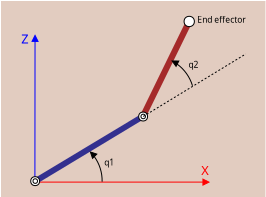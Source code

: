 <?xml version="1.0" encoding="UTF-8"?>
<dia:diagram xmlns:dia="http://www.lysator.liu.se/~alla/dia/">
  <dia:layer name="Arrière-plan" visible="true" connectable="true" active="true">
    <dia:object type="Standard - Box" version="0" id="O0">
      <dia:attribute name="obj_pos">
        <dia:point val="32.33,-14.048"/>
      </dia:attribute>
      <dia:attribute name="obj_bb">
        <dia:rectangle val="32.28,-14.098;45.502,-4.298"/>
      </dia:attribute>
      <dia:attribute name="elem_corner">
        <dia:point val="32.33,-14.048"/>
      </dia:attribute>
      <dia:attribute name="elem_width">
        <dia:real val="13.122"/>
      </dia:attribute>
      <dia:attribute name="elem_height">
        <dia:real val="9.7"/>
      </dia:attribute>
      <dia:attribute name="border_color">
        <dia:color val="#e2ccc0ff"/>
      </dia:attribute>
      <dia:attribute name="inner_color">
        <dia:color val="#e2ccc0ff"/>
      </dia:attribute>
      <dia:attribute name="show_background">
        <dia:boolean val="true"/>
      </dia:attribute>
    </dia:object>
    <dia:object type="Standard - Line" version="0" id="O1">
      <dia:attribute name="obj_pos">
        <dia:point val="33.925,-5.044"/>
      </dia:attribute>
      <dia:attribute name="obj_bb">
        <dia:rectangle val="33.9,-5.232;42.733,-4.851"/>
      </dia:attribute>
      <dia:attribute name="conn_endpoints">
        <dia:point val="33.925,-5.044"/>
        <dia:point val="42.702,-5.042"/>
      </dia:attribute>
      <dia:attribute name="numcp">
        <dia:int val="1"/>
      </dia:attribute>
      <dia:attribute name="line_color">
        <dia:color val="#ff0000ff"/>
      </dia:attribute>
      <dia:attribute name="line_width">
        <dia:real val="0.05"/>
      </dia:attribute>
      <dia:attribute name="end_arrow">
        <dia:enum val="3"/>
      </dia:attribute>
      <dia:attribute name="end_arrow_length">
        <dia:real val="0.3"/>
      </dia:attribute>
      <dia:attribute name="end_arrow_width">
        <dia:real val="0.3"/>
      </dia:attribute>
    </dia:object>
    <dia:object type="Standard - Line" version="0" id="O2">
      <dia:attribute name="obj_pos">
        <dia:point val="33.975,-5.044"/>
      </dia:attribute>
      <dia:attribute name="obj_bb">
        <dia:rectangle val="33.791,-12.434;34.172,-5.019"/>
      </dia:attribute>
      <dia:attribute name="conn_endpoints">
        <dia:point val="33.975,-5.044"/>
        <dia:point val="33.982,-12.403"/>
      </dia:attribute>
      <dia:attribute name="numcp">
        <dia:int val="1"/>
      </dia:attribute>
      <dia:attribute name="line_color">
        <dia:color val="#0000ffff"/>
      </dia:attribute>
      <dia:attribute name="line_width">
        <dia:real val="0.05"/>
      </dia:attribute>
      <dia:attribute name="end_arrow">
        <dia:enum val="3"/>
      </dia:attribute>
      <dia:attribute name="end_arrow_length">
        <dia:real val="0.3"/>
      </dia:attribute>
      <dia:attribute name="end_arrow_width">
        <dia:real val="0.3"/>
      </dia:attribute>
    </dia:object>
    <dia:object type="Standard - Polygon" version="0" id="O3">
      <dia:attribute name="obj_pos">
        <dia:point val="39.309,-8.398"/>
      </dia:attribute>
      <dia:attribute name="obj_bb">
        <dia:rectangle val="33.919,-8.472;39.434,-4.938"/>
      </dia:attribute>
      <dia:attribute name="poly_points">
        <dia:point val="39.309,-8.398"/>
        <dia:point val="39.373,-8.218"/>
        <dia:point val="34.058,-5.011"/>
        <dia:point val="33.982,-5.194"/>
      </dia:attribute>
      <dia:attribute name="line_color">
        <dia:color val="#33308fff"/>
      </dia:attribute>
      <dia:attribute name="inner_color">
        <dia:color val="#33308fff"/>
      </dia:attribute>
      <dia:attribute name="show_background">
        <dia:boolean val="true"/>
      </dia:attribute>
    </dia:object>
    <dia:object type="Standard - Polygon" version="0" id="O4">
      <dia:attribute name="obj_pos">
        <dia:point val="41.633,-13.197"/>
      </dia:attribute>
      <dia:attribute name="obj_bb">
        <dia:rectangle val="39.199,-13.26;41.901,-8.181"/>
      </dia:attribute>
      <dia:attribute name="poly_points">
        <dia:point val="41.633,-13.197"/>
        <dia:point val="41.832,-13.121"/>
        <dia:point val="39.449,-8.249"/>
        <dia:point val="39.266,-8.34"/>
      </dia:attribute>
      <dia:attribute name="line_color">
        <dia:color val="#a52a2aff"/>
      </dia:attribute>
      <dia:attribute name="inner_color">
        <dia:color val="#a52a2aff"/>
      </dia:attribute>
      <dia:attribute name="show_background">
        <dia:boolean val="true"/>
      </dia:attribute>
    </dia:object>
    <dia:group>
      <dia:attribute name="meta">
        <dia:composite type="dict"/>
      </dia:attribute>
      <dia:attribute name="matrix">
        <dia:matrix xx="0.736" xy="0" yx="0" yy="0.746" x0="11.88" y0="5.828"/>
      </dia:attribute>
      <dia:object type="Standard - Ellipse" version="0" id="O5">
        <dia:attribute name="obj_pos">
          <dia:point val="29.736,-14.938"/>
        </dia:attribute>
        <dia:attribute name="obj_bb">
          <dia:rectangle val="29.711,-14.963;30.364,-14.31"/>
        </dia:attribute>
        <dia:attribute name="elem_corner">
          <dia:point val="29.736,-14.938"/>
        </dia:attribute>
        <dia:attribute name="elem_width">
          <dia:real val="0.603"/>
        </dia:attribute>
        <dia:attribute name="elem_height">
          <dia:real val="0.603"/>
        </dia:attribute>
        <dia:attribute name="border_width">
          <dia:real val="0.05"/>
        </dia:attribute>
        <dia:attribute name="aspect">
          <dia:enum val="2"/>
        </dia:attribute>
      </dia:object>
      <dia:object type="Standard - Ellipse" version="0" id="O6">
        <dia:attribute name="obj_pos">
          <dia:point val="29.89,-14.795"/>
        </dia:attribute>
        <dia:attribute name="obj_bb">
          <dia:rectangle val="29.865,-14.82;30.223,-14.462"/>
        </dia:attribute>
        <dia:attribute name="elem_corner">
          <dia:point val="29.89,-14.795"/>
        </dia:attribute>
        <dia:attribute name="elem_width">
          <dia:real val="0.308"/>
        </dia:attribute>
        <dia:attribute name="elem_height">
          <dia:real val="0.308"/>
        </dia:attribute>
        <dia:attribute name="border_width">
          <dia:real val="0.05"/>
        </dia:attribute>
        <dia:attribute name="aspect">
          <dia:enum val="2"/>
        </dia:attribute>
      </dia:object>
    </dia:group>
    <dia:group>
      <dia:attribute name="meta">
        <dia:composite type="dict"/>
      </dia:attribute>
      <dia:attribute name="matrix">
        <dia:matrix xx="0.736" xy="0" yx="0" yy="0.746" x0="17.278" y0="2.597"/>
      </dia:attribute>
      <dia:object type="Standard - Ellipse" version="0" id="O7">
        <dia:attribute name="obj_pos">
          <dia:point val="29.736,-14.938"/>
        </dia:attribute>
        <dia:attribute name="obj_bb">
          <dia:rectangle val="29.711,-14.963;30.364,-14.31"/>
        </dia:attribute>
        <dia:attribute name="elem_corner">
          <dia:point val="29.736,-14.938"/>
        </dia:attribute>
        <dia:attribute name="elem_width">
          <dia:real val="0.603"/>
        </dia:attribute>
        <dia:attribute name="elem_height">
          <dia:real val="0.603"/>
        </dia:attribute>
        <dia:attribute name="border_width">
          <dia:real val="0.05"/>
        </dia:attribute>
        <dia:attribute name="aspect">
          <dia:enum val="2"/>
        </dia:attribute>
      </dia:object>
      <dia:object type="Standard - Ellipse" version="0" id="O8">
        <dia:attribute name="obj_pos">
          <dia:point val="29.89,-14.795"/>
        </dia:attribute>
        <dia:attribute name="obj_bb">
          <dia:rectangle val="29.865,-14.82;30.223,-14.462"/>
        </dia:attribute>
        <dia:attribute name="elem_corner">
          <dia:point val="29.89,-14.795"/>
        </dia:attribute>
        <dia:attribute name="elem_width">
          <dia:real val="0.308"/>
        </dia:attribute>
        <dia:attribute name="elem_height">
          <dia:real val="0.308"/>
        </dia:attribute>
        <dia:attribute name="border_width">
          <dia:real val="0.05"/>
        </dia:attribute>
        <dia:attribute name="aspect">
          <dia:enum val="2"/>
        </dia:attribute>
      </dia:object>
    </dia:group>
    <dia:object type="Standard - Arc" version="0" id="O9">
      <dia:attribute name="obj_pos">
        <dia:point val="37.336,-5.065"/>
      </dia:attribute>
      <dia:attribute name="obj_bb">
        <dia:rectangle val="36.7,-6.599;37.368,-5.033"/>
      </dia:attribute>
      <dia:attribute name="conn_endpoints">
        <dia:point val="37.336,-5.065"/>
        <dia:point val="36.733,-6.566"/>
      </dia:attribute>
      <dia:attribute name="curve_distance">
        <dia:real val="0.166"/>
      </dia:attribute>
      <dia:attribute name="line_width">
        <dia:real val="0.05"/>
      </dia:attribute>
      <dia:attribute name="end_arrow">
        <dia:enum val="3"/>
      </dia:attribute>
      <dia:attribute name="end_arrow_length">
        <dia:real val="0.3"/>
      </dia:attribute>
      <dia:attribute name="end_arrow_width">
        <dia:real val="0.3"/>
      </dia:attribute>
      <dia:connections>
        <dia:connection handle="1" to="O3" connection="8"/>
      </dia:connections>
    </dia:object>
    <dia:object type="Standard - Line" version="0" id="O10">
      <dia:attribute name="obj_pos">
        <dia:point val="39.392,-8.325"/>
      </dia:attribute>
      <dia:attribute name="obj_bb">
        <dia:rectangle val="39.371,-11.471;44.54,-8.305"/>
      </dia:attribute>
      <dia:attribute name="conn_endpoints">
        <dia:point val="39.392,-8.325"/>
        <dia:point val="44.519,-11.45"/>
      </dia:attribute>
      <dia:attribute name="numcp">
        <dia:int val="1"/>
      </dia:attribute>
      <dia:attribute name="line_width">
        <dia:real val="0.03"/>
      </dia:attribute>
      <dia:attribute name="line_style">
        <dia:enum val="4"/>
      </dia:attribute>
    </dia:object>
    <dia:object type="Standard - Arc" version="0" id="O11">
      <dia:attribute name="obj_pos">
        <dia:point val="41.855,-9.859"/>
      </dia:attribute>
      <dia:attribute name="obj_bb">
        <dia:rectangle val="40.777,-11.148;41.89,-9.823"/>
      </dia:attribute>
      <dia:attribute name="conn_endpoints">
        <dia:point val="41.855,-9.859"/>
        <dia:point val="40.812,-11.112"/>
      </dia:attribute>
      <dia:attribute name="curve_distance">
        <dia:real val="0.166"/>
      </dia:attribute>
      <dia:attribute name="line_width">
        <dia:real val="0.05"/>
      </dia:attribute>
      <dia:attribute name="end_arrow">
        <dia:enum val="3"/>
      </dia:attribute>
      <dia:attribute name="end_arrow_length">
        <dia:real val="0.3"/>
      </dia:attribute>
      <dia:attribute name="end_arrow_width">
        <dia:real val="0.3"/>
      </dia:attribute>
    </dia:object>
    <dia:object type="Standard - Text" version="1" id="O12">
      <dia:attribute name="obj_pos">
        <dia:point val="42.287,-5.403"/>
      </dia:attribute>
      <dia:attribute name="obj_bb">
        <dia:rectangle val="42.287,-5.997;42.724,-5.252"/>
      </dia:attribute>
      <dia:attribute name="text">
        <dia:composite type="text">
          <dia:attribute name="string">
            <dia:string>#X#</dia:string>
          </dia:attribute>
          <dia:attribute name="font">
            <dia:font family="sans" style="0" name="Helvetica"/>
          </dia:attribute>
          <dia:attribute name="height">
            <dia:real val="0.8"/>
          </dia:attribute>
          <dia:attribute name="pos">
            <dia:point val="42.287,-5.403"/>
          </dia:attribute>
          <dia:attribute name="color">
            <dia:color val="#ff0000ff"/>
          </dia:attribute>
          <dia:attribute name="alignment">
            <dia:enum val="0"/>
          </dia:attribute>
        </dia:composite>
      </dia:attribute>
      <dia:attribute name="valign">
        <dia:enum val="3"/>
      </dia:attribute>
    </dia:object>
    <dia:object type="Standard - Text" version="1" id="O13">
      <dia:attribute name="obj_pos">
        <dia:point val="33.292,-11.975"/>
      </dia:attribute>
      <dia:attribute name="obj_bb">
        <dia:rectangle val="33.292,-12.569;33.729,-11.824"/>
      </dia:attribute>
      <dia:attribute name="text">
        <dia:composite type="text">
          <dia:attribute name="string">
            <dia:string>#Z#</dia:string>
          </dia:attribute>
          <dia:attribute name="font">
            <dia:font family="sans" style="0" name="Helvetica"/>
          </dia:attribute>
          <dia:attribute name="height">
            <dia:real val="0.8"/>
          </dia:attribute>
          <dia:attribute name="pos">
            <dia:point val="33.292,-11.975"/>
          </dia:attribute>
          <dia:attribute name="color">
            <dia:color val="#0000ffff"/>
          </dia:attribute>
          <dia:attribute name="alignment">
            <dia:enum val="0"/>
          </dia:attribute>
        </dia:composite>
      </dia:attribute>
      <dia:attribute name="valign">
        <dia:enum val="3"/>
      </dia:attribute>
    </dia:object>
    <dia:object type="Standard - Ellipse" version="0" id="O14">
      <dia:attribute name="obj_pos">
        <dia:point val="41.434,-13.332"/>
      </dia:attribute>
      <dia:attribute name="obj_bb">
        <dia:rectangle val="41.419,-13.347;41.964,-12.802"/>
      </dia:attribute>
      <dia:attribute name="elem_corner">
        <dia:point val="41.434,-13.332"/>
      </dia:attribute>
      <dia:attribute name="elem_width">
        <dia:real val="0.515"/>
      </dia:attribute>
      <dia:attribute name="elem_height">
        <dia:real val="0.515"/>
      </dia:attribute>
      <dia:attribute name="border_width">
        <dia:real val="0.03"/>
      </dia:attribute>
      <dia:attribute name="aspect">
        <dia:enum val="2"/>
      </dia:attribute>
    </dia:object>
    <dia:object type="Standard - Text" version="1" id="O15">
      <dia:attribute name="obj_pos">
        <dia:point val="42.097,-13.006"/>
      </dia:attribute>
      <dia:attribute name="obj_bb">
        <dia:rectangle val="42.097,-13.401;44.697,-12.906"/>
      </dia:attribute>
      <dia:attribute name="text">
        <dia:composite type="text">
          <dia:attribute name="string">
            <dia:string>#End effector#</dia:string>
          </dia:attribute>
          <dia:attribute name="font">
            <dia:font family="sans" style="0" name="Helvetica"/>
          </dia:attribute>
          <dia:attribute name="height">
            <dia:real val="0.532"/>
          </dia:attribute>
          <dia:attribute name="pos">
            <dia:point val="42.097,-13.006"/>
          </dia:attribute>
          <dia:attribute name="color">
            <dia:color val="#000000ff"/>
          </dia:attribute>
          <dia:attribute name="alignment">
            <dia:enum val="0"/>
          </dia:attribute>
        </dia:composite>
      </dia:attribute>
      <dia:attribute name="valign">
        <dia:enum val="3"/>
      </dia:attribute>
    </dia:object>
    <dia:object type="Standard - Text" version="1" id="O16">
      <dia:attribute name="obj_pos">
        <dia:point val="37.445,-5.87"/>
      </dia:attribute>
      <dia:attribute name="obj_bb">
        <dia:rectangle val="37.445,-6.277;37.998,-5.745"/>
      </dia:attribute>
      <dia:attribute name="text">
        <dia:composite type="text">
          <dia:attribute name="string">
            <dia:string>#q1#</dia:string>
          </dia:attribute>
          <dia:attribute name="font">
            <dia:font family="sans" style="0" name="Helvetica"/>
          </dia:attribute>
          <dia:attribute name="height">
            <dia:real val="0.532"/>
          </dia:attribute>
          <dia:attribute name="pos">
            <dia:point val="37.445,-5.87"/>
          </dia:attribute>
          <dia:attribute name="color">
            <dia:color val="#000000ff"/>
          </dia:attribute>
          <dia:attribute name="alignment">
            <dia:enum val="0"/>
          </dia:attribute>
        </dia:composite>
      </dia:attribute>
      <dia:attribute name="valign">
        <dia:enum val="3"/>
      </dia:attribute>
    </dia:object>
    <dia:object type="Standard - Text" version="1" id="O17">
      <dia:attribute name="obj_pos">
        <dia:point val="41.652,-10.767"/>
      </dia:attribute>
      <dia:attribute name="obj_bb">
        <dia:rectangle val="41.652,-11.175;42.205,-10.642"/>
      </dia:attribute>
      <dia:attribute name="text">
        <dia:composite type="text">
          <dia:attribute name="string">
            <dia:string>#q2#</dia:string>
          </dia:attribute>
          <dia:attribute name="font">
            <dia:font family="sans" style="0" name="Helvetica"/>
          </dia:attribute>
          <dia:attribute name="height">
            <dia:real val="0.532"/>
          </dia:attribute>
          <dia:attribute name="pos">
            <dia:point val="41.652,-10.767"/>
          </dia:attribute>
          <dia:attribute name="color">
            <dia:color val="#000000ff"/>
          </dia:attribute>
          <dia:attribute name="alignment">
            <dia:enum val="0"/>
          </dia:attribute>
        </dia:composite>
      </dia:attribute>
      <dia:attribute name="valign">
        <dia:enum val="3"/>
      </dia:attribute>
    </dia:object>
  </dia:layer>
</dia:diagram>
